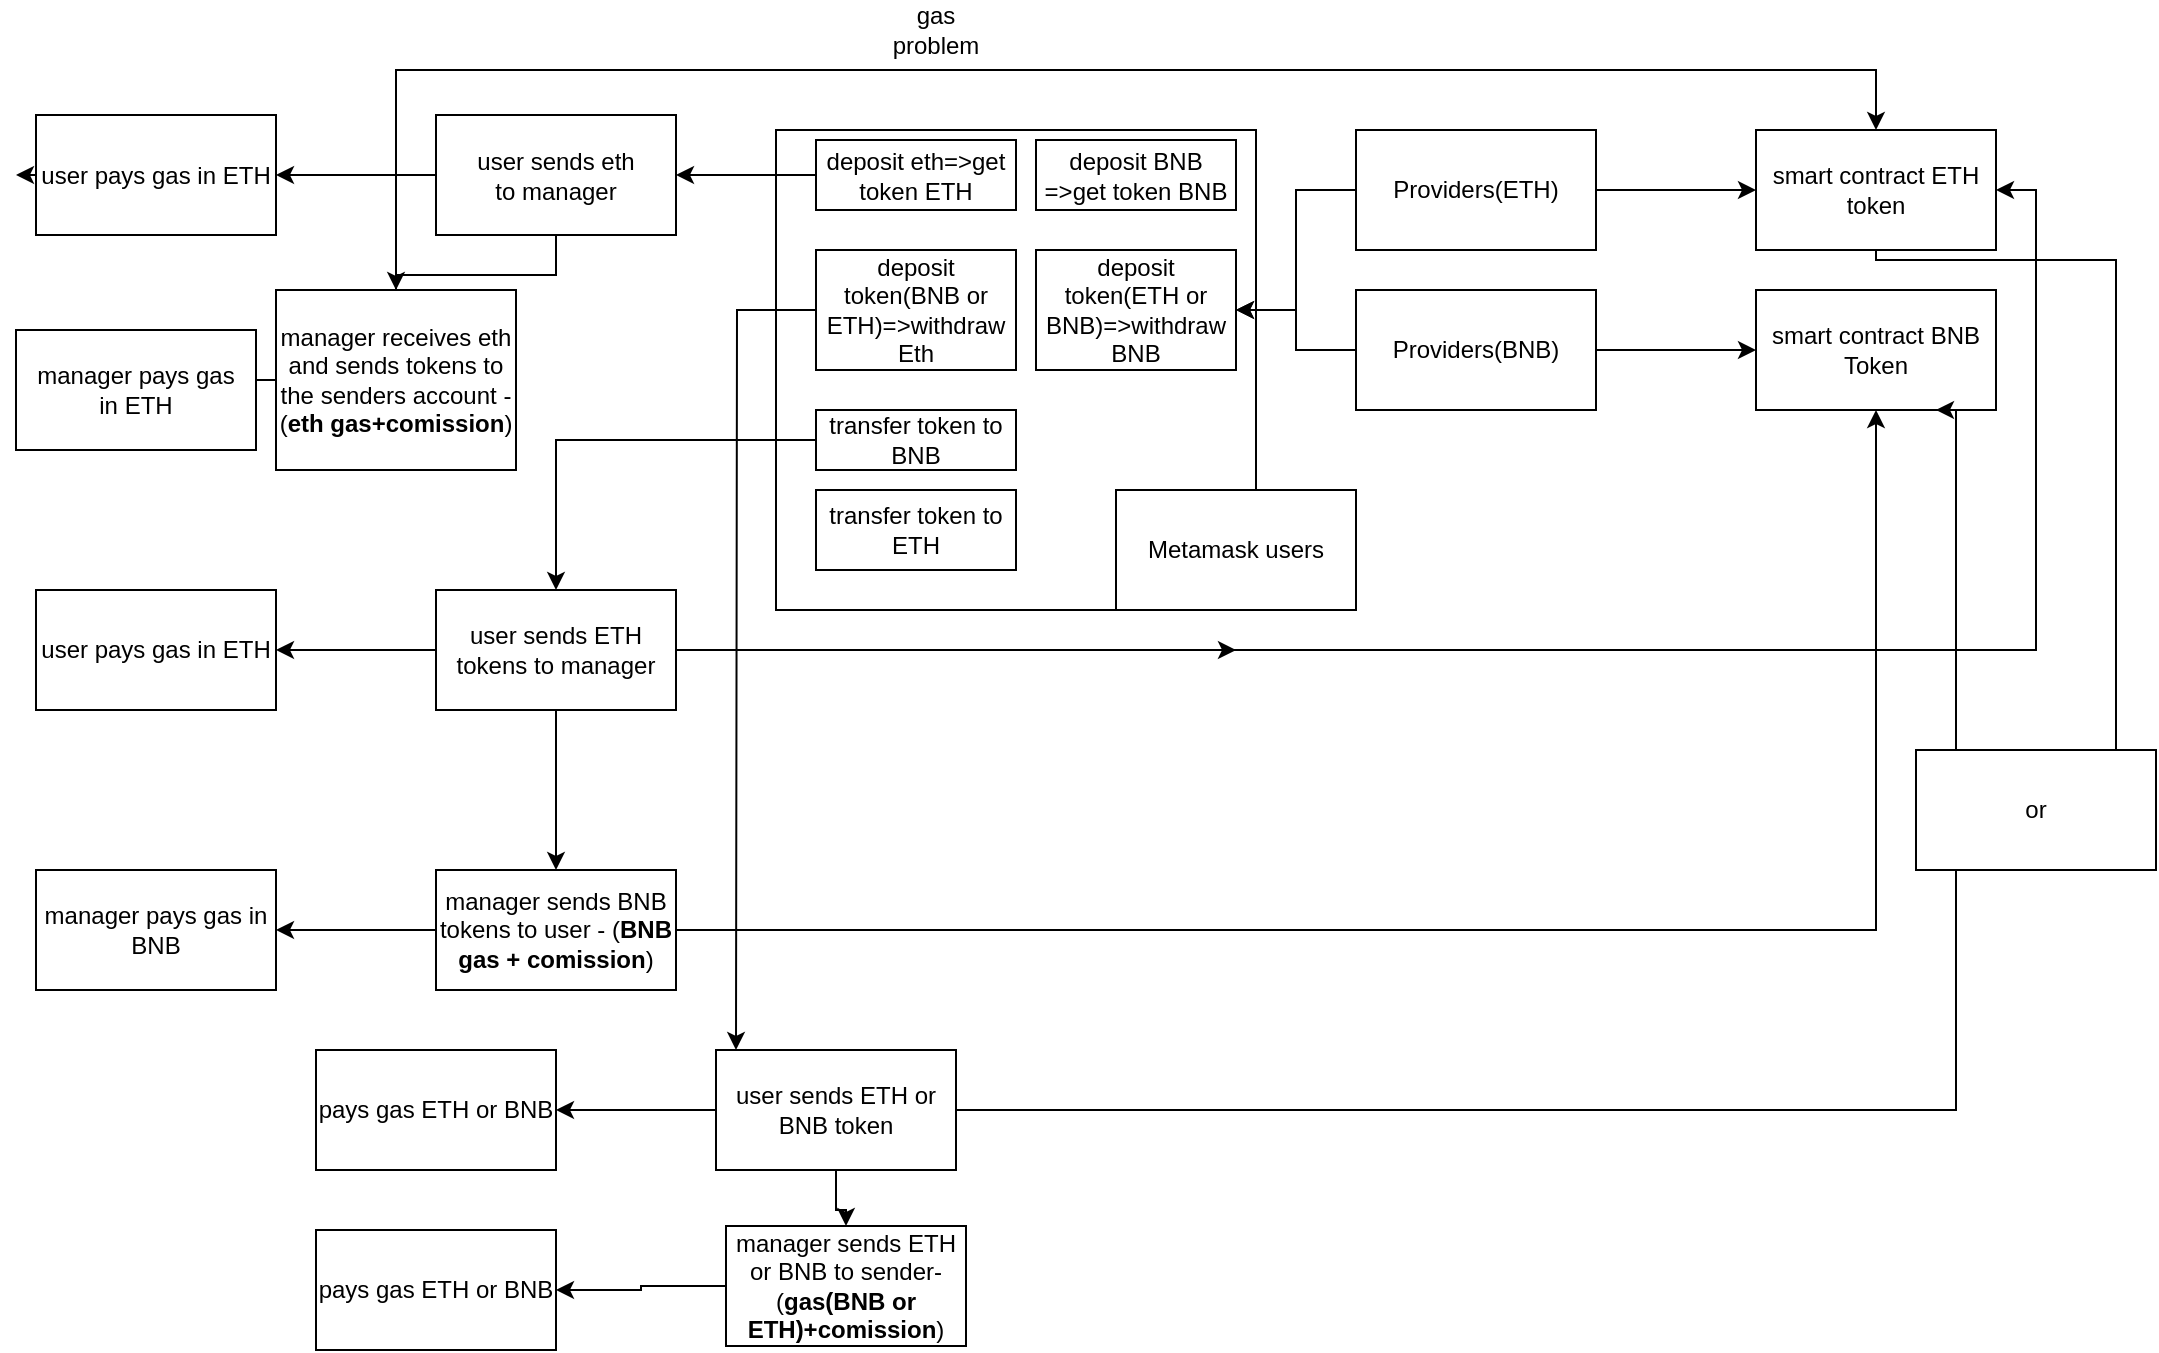 <mxfile version="14.6.0" type="github">
  <diagram id="KEli7zmi6-K2jNrPwm7i" name="Page-1">
    <mxGraphModel dx="1822" dy="762" grid="0" gridSize="10" guides="1" tooltips="1" connect="1" arrows="1" fold="1" page="0" pageScale="1" pageWidth="827" pageHeight="1169" background="#ffffff" math="0" shadow="0">
      <root>
        <mxCell id="0" />
        <mxCell id="1" parent="0" />
        <mxCell id="lTDrUurJxT6qvUCSxGPU-3" value="" style="edgeStyle=orthogonalEdgeStyle;rounded=0;orthogonalLoop=1;jettySize=auto;html=1;" edge="1" parent="1">
          <mxGeometry relative="1" as="geometry">
            <mxPoint x="200" y="330" as="sourcePoint" />
            <mxPoint x="310" y="330" as="targetPoint" />
          </mxGeometry>
        </mxCell>
        <mxCell id="lTDrUurJxT6qvUCSxGPU-1" value="" style="rounded=0;whiteSpace=wrap;html=1;" vertex="1" parent="1">
          <mxGeometry x="80" y="70" width="240" height="240" as="geometry" />
        </mxCell>
        <mxCell id="lTDrUurJxT6qvUCSxGPU-2" value="Metamask users" style="rounded=0;whiteSpace=wrap;html=1;" vertex="1" parent="1">
          <mxGeometry x="250" y="250" width="120" height="60" as="geometry" />
        </mxCell>
        <mxCell id="lTDrUurJxT6qvUCSxGPU-22" value="" style="edgeStyle=orthogonalEdgeStyle;rounded=0;orthogonalLoop=1;jettySize=auto;html=1;" edge="1" parent="1" source="lTDrUurJxT6qvUCSxGPU-4" target="lTDrUurJxT6qvUCSxGPU-21">
          <mxGeometry relative="1" as="geometry" />
        </mxCell>
        <mxCell id="lTDrUurJxT6qvUCSxGPU-4" value="deposit eth=&amp;gt;get token ETH" style="rounded=0;whiteSpace=wrap;html=1;" vertex="1" parent="1">
          <mxGeometry x="100" y="75" width="100" height="35" as="geometry" />
        </mxCell>
        <mxCell id="lTDrUurJxT6qvUCSxGPU-33" value="" style="edgeStyle=orthogonalEdgeStyle;rounded=0;orthogonalLoop=1;jettySize=auto;html=1;" edge="1" parent="1" source="lTDrUurJxT6qvUCSxGPU-5" target="lTDrUurJxT6qvUCSxGPU-32">
          <mxGeometry relative="1" as="geometry" />
        </mxCell>
        <mxCell id="lTDrUurJxT6qvUCSxGPU-5" value="transfer token to BNB" style="rounded=0;whiteSpace=wrap;html=1;" vertex="1" parent="1">
          <mxGeometry x="100" y="210" width="100" height="30" as="geometry" />
        </mxCell>
        <mxCell id="lTDrUurJxT6qvUCSxGPU-50" style="edgeStyle=orthogonalEdgeStyle;rounded=0;orthogonalLoop=1;jettySize=auto;html=1;" edge="1" parent="1" source="lTDrUurJxT6qvUCSxGPU-7">
          <mxGeometry relative="1" as="geometry">
            <mxPoint x="60" y="530" as="targetPoint" />
          </mxGeometry>
        </mxCell>
        <mxCell id="lTDrUurJxT6qvUCSxGPU-7" value="deposit token(BNB or ETH)=&amp;gt;withdraw Eth" style="rounded=0;whiteSpace=wrap;html=1;" vertex="1" parent="1">
          <mxGeometry x="100" y="130" width="100" height="60" as="geometry" />
        </mxCell>
        <mxCell id="lTDrUurJxT6qvUCSxGPU-15" value="" style="edgeStyle=orthogonalEdgeStyle;rounded=0;orthogonalLoop=1;jettySize=auto;html=1;" edge="1" parent="1" source="lTDrUurJxT6qvUCSxGPU-9" target="lTDrUurJxT6qvUCSxGPU-14">
          <mxGeometry relative="1" as="geometry" />
        </mxCell>
        <mxCell id="lTDrUurJxT6qvUCSxGPU-41" value="" style="edgeStyle=orthogonalEdgeStyle;rounded=0;orthogonalLoop=1;jettySize=auto;html=1;" edge="1" parent="1" source="lTDrUurJxT6qvUCSxGPU-9" target="lTDrUurJxT6qvUCSxGPU-40">
          <mxGeometry relative="1" as="geometry" />
        </mxCell>
        <mxCell id="lTDrUurJxT6qvUCSxGPU-9" value="Providers(ETH)" style="rounded=0;whiteSpace=wrap;html=1;" vertex="1" parent="1">
          <mxGeometry x="370" y="70" width="120" height="60" as="geometry" />
        </mxCell>
        <mxCell id="lTDrUurJxT6qvUCSxGPU-10" value="transfer token to ETH" style="rounded=0;whiteSpace=wrap;html=1;" vertex="1" parent="1">
          <mxGeometry x="100" y="250" width="100" height="40" as="geometry" />
        </mxCell>
        <mxCell id="lTDrUurJxT6qvUCSxGPU-13" value="deposit BNB =&amp;gt;get token BNB" style="rounded=0;whiteSpace=wrap;html=1;" vertex="1" parent="1">
          <mxGeometry x="210" y="75" width="100" height="35" as="geometry" />
        </mxCell>
        <mxCell id="lTDrUurJxT6qvUCSxGPU-14" value="deposit token(ETH or BNB)=&amp;gt;withdraw BNB" style="rounded=0;whiteSpace=wrap;html=1;" vertex="1" parent="1">
          <mxGeometry x="210" y="130" width="100" height="60" as="geometry" />
        </mxCell>
        <mxCell id="lTDrUurJxT6qvUCSxGPU-17" value="" style="edgeStyle=orthogonalEdgeStyle;rounded=0;orthogonalLoop=1;jettySize=auto;html=1;" edge="1" parent="1" source="lTDrUurJxT6qvUCSxGPU-16" target="lTDrUurJxT6qvUCSxGPU-14">
          <mxGeometry relative="1" as="geometry" />
        </mxCell>
        <mxCell id="lTDrUurJxT6qvUCSxGPU-43" value="" style="edgeStyle=orthogonalEdgeStyle;rounded=0;orthogonalLoop=1;jettySize=auto;html=1;" edge="1" parent="1" source="lTDrUurJxT6qvUCSxGPU-16" target="lTDrUurJxT6qvUCSxGPU-42">
          <mxGeometry relative="1" as="geometry" />
        </mxCell>
        <mxCell id="lTDrUurJxT6qvUCSxGPU-16" value="Providers(BNB)" style="rounded=0;whiteSpace=wrap;html=1;" vertex="1" parent="1">
          <mxGeometry x="370" y="150" width="120" height="60" as="geometry" />
        </mxCell>
        <mxCell id="lTDrUurJxT6qvUCSxGPU-24" value="" style="edgeStyle=orthogonalEdgeStyle;rounded=0;orthogonalLoop=1;jettySize=auto;html=1;" edge="1" parent="1" source="lTDrUurJxT6qvUCSxGPU-21" target="lTDrUurJxT6qvUCSxGPU-23">
          <mxGeometry relative="1" as="geometry" />
        </mxCell>
        <mxCell id="lTDrUurJxT6qvUCSxGPU-26" value="" style="edgeStyle=orthogonalEdgeStyle;rounded=0;orthogonalLoop=1;jettySize=auto;html=1;" edge="1" parent="1" source="lTDrUurJxT6qvUCSxGPU-21" target="lTDrUurJxT6qvUCSxGPU-25">
          <mxGeometry relative="1" as="geometry" />
        </mxCell>
        <mxCell id="lTDrUurJxT6qvUCSxGPU-21" value="user sends eth&lt;br&gt;to manager" style="whiteSpace=wrap;html=1;rounded=0;" vertex="1" parent="1">
          <mxGeometry x="-90" y="62.5" width="120" height="60" as="geometry" />
        </mxCell>
        <mxCell id="lTDrUurJxT6qvUCSxGPU-49" style="edgeStyle=orthogonalEdgeStyle;rounded=0;orthogonalLoop=1;jettySize=auto;html=1;exitX=0;exitY=0.5;exitDx=0;exitDy=0;" edge="1" parent="1" source="lTDrUurJxT6qvUCSxGPU-23">
          <mxGeometry relative="1" as="geometry">
            <mxPoint x="-300" y="93" as="targetPoint" />
          </mxGeometry>
        </mxCell>
        <mxCell id="lTDrUurJxT6qvUCSxGPU-23" value="user pays gas in ETH" style="whiteSpace=wrap;html=1;rounded=0;" vertex="1" parent="1">
          <mxGeometry x="-290" y="62.5" width="120" height="60" as="geometry" />
        </mxCell>
        <mxCell id="lTDrUurJxT6qvUCSxGPU-28" value="" style="edgeStyle=orthogonalEdgeStyle;rounded=0;orthogonalLoop=1;jettySize=auto;html=1;" edge="1" parent="1" source="lTDrUurJxT6qvUCSxGPU-25" target="lTDrUurJxT6qvUCSxGPU-27">
          <mxGeometry relative="1" as="geometry" />
        </mxCell>
        <mxCell id="lTDrUurJxT6qvUCSxGPU-45" style="edgeStyle=orthogonalEdgeStyle;rounded=0;orthogonalLoop=1;jettySize=auto;html=1;" edge="1" parent="1" source="lTDrUurJxT6qvUCSxGPU-25" target="lTDrUurJxT6qvUCSxGPU-40">
          <mxGeometry relative="1" as="geometry">
            <Array as="points">
              <mxPoint x="-110" y="40" />
              <mxPoint x="630" y="40" />
            </Array>
          </mxGeometry>
        </mxCell>
        <mxCell id="lTDrUurJxT6qvUCSxGPU-25" value="manager receives eth&lt;br&gt;and sends tokens to the senders account - (&lt;b&gt;eth gas+comission&lt;/b&gt;)" style="whiteSpace=wrap;html=1;rounded=0;" vertex="1" parent="1">
          <mxGeometry x="-170" y="150" width="120" height="90" as="geometry" />
        </mxCell>
        <mxCell id="lTDrUurJxT6qvUCSxGPU-27" value="manager pays gas&lt;br&gt;in ETH" style="whiteSpace=wrap;html=1;rounded=0;" vertex="1" parent="1">
          <mxGeometry x="-300" y="170" width="120" height="60" as="geometry" />
        </mxCell>
        <mxCell id="lTDrUurJxT6qvUCSxGPU-35" value="" style="edgeStyle=orthogonalEdgeStyle;rounded=0;orthogonalLoop=1;jettySize=auto;html=1;" edge="1" parent="1" source="lTDrUurJxT6qvUCSxGPU-32" target="lTDrUurJxT6qvUCSxGPU-34">
          <mxGeometry relative="1" as="geometry" />
        </mxCell>
        <mxCell id="lTDrUurJxT6qvUCSxGPU-37" value="" style="edgeStyle=orthogonalEdgeStyle;rounded=0;orthogonalLoop=1;jettySize=auto;html=1;" edge="1" parent="1" source="lTDrUurJxT6qvUCSxGPU-32" target="lTDrUurJxT6qvUCSxGPU-36">
          <mxGeometry relative="1" as="geometry" />
        </mxCell>
        <mxCell id="lTDrUurJxT6qvUCSxGPU-47" style="edgeStyle=orthogonalEdgeStyle;rounded=0;orthogonalLoop=1;jettySize=auto;html=1;entryX=1;entryY=0.5;entryDx=0;entryDy=0;" edge="1" parent="1" source="lTDrUurJxT6qvUCSxGPU-32" target="lTDrUurJxT6qvUCSxGPU-40">
          <mxGeometry relative="1" as="geometry" />
        </mxCell>
        <mxCell id="lTDrUurJxT6qvUCSxGPU-32" value="user sends ETH tokens to manager" style="whiteSpace=wrap;html=1;rounded=0;" vertex="1" parent="1">
          <mxGeometry x="-90" y="300" width="120" height="60" as="geometry" />
        </mxCell>
        <mxCell id="lTDrUurJxT6qvUCSxGPU-34" value="user pays gas in ETH" style="whiteSpace=wrap;html=1;rounded=0;" vertex="1" parent="1">
          <mxGeometry x="-290" y="300" width="120" height="60" as="geometry" />
        </mxCell>
        <mxCell id="lTDrUurJxT6qvUCSxGPU-39" value="" style="edgeStyle=orthogonalEdgeStyle;rounded=0;orthogonalLoop=1;jettySize=auto;html=1;" edge="1" parent="1" source="lTDrUurJxT6qvUCSxGPU-36" target="lTDrUurJxT6qvUCSxGPU-38">
          <mxGeometry relative="1" as="geometry" />
        </mxCell>
        <mxCell id="lTDrUurJxT6qvUCSxGPU-48" style="edgeStyle=orthogonalEdgeStyle;rounded=0;orthogonalLoop=1;jettySize=auto;html=1;exitX=1;exitY=0.5;exitDx=0;exitDy=0;entryX=0.5;entryY=1;entryDx=0;entryDy=0;" edge="1" parent="1" source="lTDrUurJxT6qvUCSxGPU-36" target="lTDrUurJxT6qvUCSxGPU-42">
          <mxGeometry relative="1" as="geometry" />
        </mxCell>
        <mxCell id="lTDrUurJxT6qvUCSxGPU-36" value="manager sends BNB tokens to user - (&lt;b&gt;BNB gas + comission&lt;/b&gt;)" style="whiteSpace=wrap;html=1;rounded=0;" vertex="1" parent="1">
          <mxGeometry x="-90" y="440" width="120" height="60" as="geometry" />
        </mxCell>
        <mxCell id="lTDrUurJxT6qvUCSxGPU-38" value="manager pays gas in BNB" style="whiteSpace=wrap;html=1;rounded=0;" vertex="1" parent="1">
          <mxGeometry x="-290" y="440" width="120" height="60" as="geometry" />
        </mxCell>
        <mxCell id="lTDrUurJxT6qvUCSxGPU-53" style="edgeStyle=orthogonalEdgeStyle;rounded=0;orthogonalLoop=1;jettySize=auto;html=1;exitX=0.5;exitY=1;exitDx=0;exitDy=0;" edge="1" parent="1" source="lTDrUurJxT6qvUCSxGPU-40">
          <mxGeometry relative="1" as="geometry">
            <mxPoint x="750" y="390" as="targetPoint" />
            <Array as="points">
              <mxPoint x="630" y="135" />
              <mxPoint x="750" y="135" />
              <mxPoint x="750" y="140" />
            </Array>
          </mxGeometry>
        </mxCell>
        <mxCell id="lTDrUurJxT6qvUCSxGPU-40" value="smart contract ETH token" style="whiteSpace=wrap;html=1;rounded=0;" vertex="1" parent="1">
          <mxGeometry x="570" y="70" width="120" height="60" as="geometry" />
        </mxCell>
        <mxCell id="lTDrUurJxT6qvUCSxGPU-42" value="smart contract BNB Token" style="whiteSpace=wrap;html=1;rounded=0;" vertex="1" parent="1">
          <mxGeometry x="570" y="150" width="120" height="60" as="geometry" />
        </mxCell>
        <mxCell id="lTDrUurJxT6qvUCSxGPU-44" value="gas problem" style="text;html=1;strokeColor=none;fillColor=none;align=center;verticalAlign=middle;whiteSpace=wrap;rounded=0;" vertex="1" parent="1">
          <mxGeometry x="140" y="10" width="40" height="20" as="geometry" />
        </mxCell>
        <mxCell id="lTDrUurJxT6qvUCSxGPU-52" style="edgeStyle=orthogonalEdgeStyle;rounded=0;orthogonalLoop=1;jettySize=auto;html=1;exitX=1;exitY=0.5;exitDx=0;exitDy=0;entryX=0.75;entryY=1;entryDx=0;entryDy=0;" edge="1" parent="1" source="lTDrUurJxT6qvUCSxGPU-51" target="lTDrUurJxT6qvUCSxGPU-42">
          <mxGeometry relative="1" as="geometry">
            <Array as="points">
              <mxPoint x="670" y="560" />
              <mxPoint x="670" y="210" />
            </Array>
          </mxGeometry>
        </mxCell>
        <mxCell id="lTDrUurJxT6qvUCSxGPU-56" value="" style="edgeStyle=orthogonalEdgeStyle;rounded=0;orthogonalLoop=1;jettySize=auto;html=1;" edge="1" parent="1" source="lTDrUurJxT6qvUCSxGPU-51" target="lTDrUurJxT6qvUCSxGPU-55">
          <mxGeometry relative="1" as="geometry" />
        </mxCell>
        <mxCell id="lTDrUurJxT6qvUCSxGPU-59" value="" style="edgeStyle=orthogonalEdgeStyle;rounded=0;orthogonalLoop=1;jettySize=auto;html=1;" edge="1" parent="1" source="lTDrUurJxT6qvUCSxGPU-51" target="lTDrUurJxT6qvUCSxGPU-57">
          <mxGeometry relative="1" as="geometry" />
        </mxCell>
        <mxCell id="lTDrUurJxT6qvUCSxGPU-51" value="user sends ETH or BNB token" style="rounded=0;whiteSpace=wrap;html=1;" vertex="1" parent="1">
          <mxGeometry x="50" y="530" width="120" height="60" as="geometry" />
        </mxCell>
        <mxCell id="lTDrUurJxT6qvUCSxGPU-54" value="or" style="rounded=0;whiteSpace=wrap;html=1;" vertex="1" parent="1">
          <mxGeometry x="650" y="380" width="120" height="60" as="geometry" />
        </mxCell>
        <mxCell id="lTDrUurJxT6qvUCSxGPU-55" value="pays gas ETH or BNB" style="whiteSpace=wrap;html=1;rounded=0;" vertex="1" parent="1">
          <mxGeometry x="-150" y="530" width="120" height="60" as="geometry" />
        </mxCell>
        <mxCell id="lTDrUurJxT6qvUCSxGPU-61" value="" style="edgeStyle=orthogonalEdgeStyle;rounded=0;orthogonalLoop=1;jettySize=auto;html=1;" edge="1" parent="1" source="lTDrUurJxT6qvUCSxGPU-57" target="lTDrUurJxT6qvUCSxGPU-60">
          <mxGeometry relative="1" as="geometry" />
        </mxCell>
        <mxCell id="lTDrUurJxT6qvUCSxGPU-57" value="manager sends ETH or BNB to sender-(&lt;b&gt;gas(BNB or ETH)+comission&lt;/b&gt;)" style="rounded=0;whiteSpace=wrap;html=1;" vertex="1" parent="1">
          <mxGeometry x="55" y="618" width="120" height="60" as="geometry" />
        </mxCell>
        <mxCell id="lTDrUurJxT6qvUCSxGPU-60" value="pays gas ETH or BNB" style="whiteSpace=wrap;html=1;rounded=0;" vertex="1" parent="1">
          <mxGeometry x="-150" y="620" width="120" height="60" as="geometry" />
        </mxCell>
      </root>
    </mxGraphModel>
  </diagram>
</mxfile>
